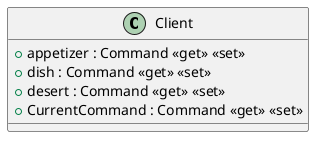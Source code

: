 @startuml
class Client {
    + appetizer : Command <<get>> <<set>>
    + dish : Command <<get>> <<set>>
    + desert : Command <<get>> <<set>>
    + CurrentCommand : Command <<get>> <<set>>
}
@enduml
